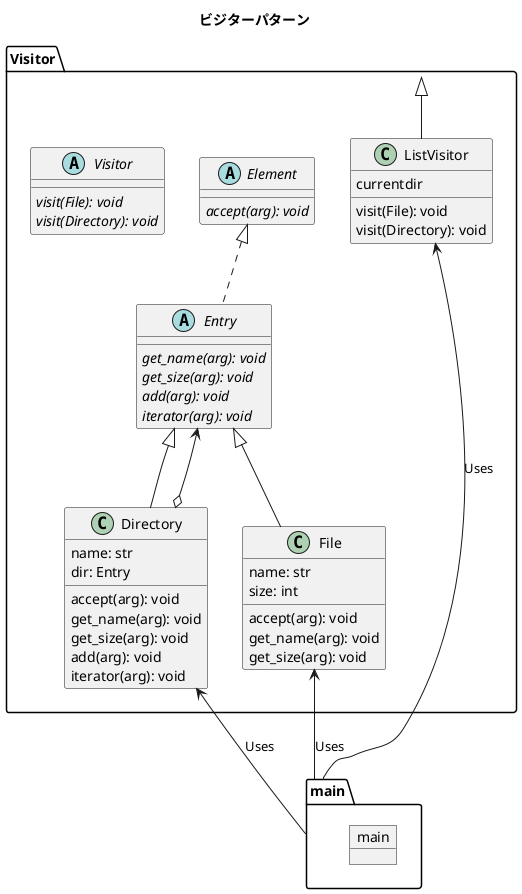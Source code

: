@startuml

title ビジターパターン

package main {
    object main {
    }
    
}

package Visitor {

    abstract Visitor {
        {abstract} visit(File): void
        {abstract} visit(Directory): void
    }

    ' 一覧の表示をするクラス
    class ListVisitor {
        currentdir
        visit(File): void
        visit(Directory): void
    }

    abstract Element {
        {abstract} accept(arg): void
    }

    abstract Entry {
        {abstract} get_name(arg): void
        {abstract} get_size(arg): void
        {abstract} add(arg): void
        {abstract} iterator(arg): void
    }

    class File {
        name: str
        size: int
        accept(arg): void
        get_name(arg): void
        get_size(arg): void
    }

    class Directory {
        name: str
        dir: Entry
        accept(arg): void
        get_name(arg): void
        get_size(arg): void
        add(arg): void
        iterator(arg): void
    }

}

    ListVisitor -up-|> Visitor 
    main -up-> ListVisitor : Uses
    main -up-> File : Uses
    main -up-> Directory : Uses
    File -up-|> Entry
    Directory -up-|> Entry
    Entry .up.|> Element
    Directory o-up-> Entry

@enduml